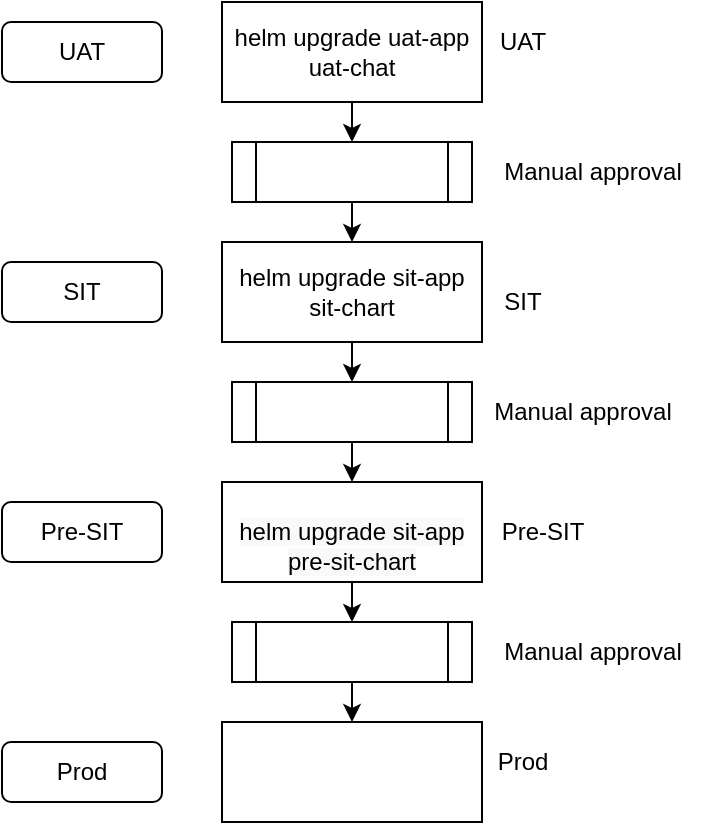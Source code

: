 <mxfile version="20.3.0" type="github" pages="2">
  <diagram id="bGzL_UfqVyrKgwd3WNiW" name="Page-1">
    <mxGraphModel dx="1102" dy="614" grid="1" gridSize="10" guides="1" tooltips="1" connect="1" arrows="1" fold="1" page="1" pageScale="1" pageWidth="850" pageHeight="1100" math="0" shadow="0">
      <root>
        <mxCell id="0" />
        <mxCell id="1" parent="0" />
        <mxCell id="AnLHVIM6TccVSdfBPKhx-9" style="edgeStyle=orthogonalEdgeStyle;rounded=0;orthogonalLoop=1;jettySize=auto;html=1;exitX=0.5;exitY=1;exitDx=0;exitDy=0;entryX=0.5;entryY=0;entryDx=0;entryDy=0;" edge="1" parent="1" source="AnLHVIM6TccVSdfBPKhx-2" target="AnLHVIM6TccVSdfBPKhx-6">
          <mxGeometry relative="1" as="geometry" />
        </mxCell>
        <mxCell id="AnLHVIM6TccVSdfBPKhx-2" value="helm upgrade uat-app uat-chat" style="rounded=0;whiteSpace=wrap;html=1;" vertex="1" parent="1">
          <mxGeometry x="320" y="130" width="130" height="50" as="geometry" />
        </mxCell>
        <mxCell id="AnLHVIM6TccVSdfBPKhx-11" style="edgeStyle=orthogonalEdgeStyle;rounded=0;orthogonalLoop=1;jettySize=auto;html=1;exitX=0.5;exitY=1;exitDx=0;exitDy=0;entryX=0.5;entryY=0;entryDx=0;entryDy=0;" edge="1" parent="1" source="AnLHVIM6TccVSdfBPKhx-3" target="AnLHVIM6TccVSdfBPKhx-7">
          <mxGeometry relative="1" as="geometry" />
        </mxCell>
        <mxCell id="AnLHVIM6TccVSdfBPKhx-3" value="helm upgrade sit-app sit-chart" style="rounded=0;whiteSpace=wrap;html=1;" vertex="1" parent="1">
          <mxGeometry x="320" y="250" width="130" height="50" as="geometry" />
        </mxCell>
        <mxCell id="AnLHVIM6TccVSdfBPKhx-13" style="edgeStyle=orthogonalEdgeStyle;rounded=0;orthogonalLoop=1;jettySize=auto;html=1;exitX=0.5;exitY=1;exitDx=0;exitDy=0;entryX=0.5;entryY=0;entryDx=0;entryDy=0;" edge="1" parent="1" source="AnLHVIM6TccVSdfBPKhx-4" target="AnLHVIM6TccVSdfBPKhx-8">
          <mxGeometry relative="1" as="geometry" />
        </mxCell>
        <mxCell id="AnLHVIM6TccVSdfBPKhx-4" value="&lt;br&gt;&lt;span style=&quot;color: rgb(0, 0, 0); font-family: Helvetica; font-size: 12px; font-style: normal; font-variant-ligatures: normal; font-variant-caps: normal; font-weight: 400; letter-spacing: normal; orphans: 2; text-align: center; text-indent: 0px; text-transform: none; widows: 2; word-spacing: 0px; -webkit-text-stroke-width: 0px; background-color: rgb(248, 249, 250); text-decoration-thickness: initial; text-decoration-style: initial; text-decoration-color: initial; float: none; display: inline !important;&quot;&gt;helm upgrade sit-app pre-sit-chart&lt;/span&gt;" style="rounded=0;whiteSpace=wrap;html=1;" vertex="1" parent="1">
          <mxGeometry x="320" y="370" width="130" height="50" as="geometry" />
        </mxCell>
        <mxCell id="AnLHVIM6TccVSdfBPKhx-5" value="" style="rounded=0;whiteSpace=wrap;html=1;" vertex="1" parent="1">
          <mxGeometry x="320" y="490" width="130" height="50" as="geometry" />
        </mxCell>
        <mxCell id="AnLHVIM6TccVSdfBPKhx-10" style="edgeStyle=orthogonalEdgeStyle;rounded=0;orthogonalLoop=1;jettySize=auto;html=1;exitX=0.5;exitY=1;exitDx=0;exitDy=0;entryX=0.5;entryY=0;entryDx=0;entryDy=0;" edge="1" parent="1" source="AnLHVIM6TccVSdfBPKhx-6" target="AnLHVIM6TccVSdfBPKhx-3">
          <mxGeometry relative="1" as="geometry" />
        </mxCell>
        <mxCell id="AnLHVIM6TccVSdfBPKhx-6" value="" style="shape=process;whiteSpace=wrap;html=1;backgroundOutline=1;" vertex="1" parent="1">
          <mxGeometry x="325" y="200" width="120" height="30" as="geometry" />
        </mxCell>
        <mxCell id="AnLHVIM6TccVSdfBPKhx-12" style="edgeStyle=orthogonalEdgeStyle;rounded=0;orthogonalLoop=1;jettySize=auto;html=1;exitX=0.5;exitY=1;exitDx=0;exitDy=0;entryX=0.5;entryY=0;entryDx=0;entryDy=0;" edge="1" parent="1" source="AnLHVIM6TccVSdfBPKhx-7" target="AnLHVIM6TccVSdfBPKhx-4">
          <mxGeometry relative="1" as="geometry" />
        </mxCell>
        <mxCell id="AnLHVIM6TccVSdfBPKhx-7" value="" style="shape=process;whiteSpace=wrap;html=1;backgroundOutline=1;" vertex="1" parent="1">
          <mxGeometry x="325" y="320" width="120" height="30" as="geometry" />
        </mxCell>
        <mxCell id="AnLHVIM6TccVSdfBPKhx-14" style="edgeStyle=orthogonalEdgeStyle;rounded=0;orthogonalLoop=1;jettySize=auto;html=1;exitX=0.5;exitY=1;exitDx=0;exitDy=0;entryX=0.5;entryY=0;entryDx=0;entryDy=0;" edge="1" parent="1" source="AnLHVIM6TccVSdfBPKhx-8" target="AnLHVIM6TccVSdfBPKhx-5">
          <mxGeometry relative="1" as="geometry" />
        </mxCell>
        <mxCell id="AnLHVIM6TccVSdfBPKhx-8" value="" style="shape=process;whiteSpace=wrap;html=1;backgroundOutline=1;" vertex="1" parent="1">
          <mxGeometry x="325" y="440" width="120" height="30" as="geometry" />
        </mxCell>
        <mxCell id="AnLHVIM6TccVSdfBPKhx-15" value="UAT" style="text;html=1;align=center;verticalAlign=middle;resizable=0;points=[];autosize=1;strokeColor=none;fillColor=none;" vertex="1" parent="1">
          <mxGeometry x="445" y="135" width="50" height="30" as="geometry" />
        </mxCell>
        <mxCell id="AnLHVIM6TccVSdfBPKhx-16" value="SIT" style="text;html=1;align=center;verticalAlign=middle;resizable=0;points=[];autosize=1;strokeColor=none;fillColor=none;" vertex="1" parent="1">
          <mxGeometry x="450" y="265" width="40" height="30" as="geometry" />
        </mxCell>
        <mxCell id="AnLHVIM6TccVSdfBPKhx-17" value="Pre-SIT" style="text;html=1;align=center;verticalAlign=middle;resizable=0;points=[];autosize=1;strokeColor=none;fillColor=none;" vertex="1" parent="1">
          <mxGeometry x="450" y="380" width="60" height="30" as="geometry" />
        </mxCell>
        <mxCell id="AnLHVIM6TccVSdfBPKhx-18" value="Prod" style="text;html=1;align=center;verticalAlign=middle;resizable=0;points=[];autosize=1;strokeColor=none;fillColor=none;" vertex="1" parent="1">
          <mxGeometry x="445" y="495" width="50" height="30" as="geometry" />
        </mxCell>
        <mxCell id="AnLHVIM6TccVSdfBPKhx-19" value="Manual approval" style="text;html=1;align=center;verticalAlign=middle;resizable=0;points=[];autosize=1;strokeColor=none;fillColor=none;" vertex="1" parent="1">
          <mxGeometry x="450" y="200" width="110" height="30" as="geometry" />
        </mxCell>
        <mxCell id="AnLHVIM6TccVSdfBPKhx-20" value="Manual approval" style="text;html=1;align=center;verticalAlign=middle;resizable=0;points=[];autosize=1;strokeColor=none;fillColor=none;" vertex="1" parent="1">
          <mxGeometry x="450" y="440" width="110" height="30" as="geometry" />
        </mxCell>
        <mxCell id="AnLHVIM6TccVSdfBPKhx-21" value="Manual approval" style="text;html=1;align=center;verticalAlign=middle;resizable=0;points=[];autosize=1;strokeColor=none;fillColor=none;" vertex="1" parent="1">
          <mxGeometry x="445" y="320" width="110" height="30" as="geometry" />
        </mxCell>
        <mxCell id="AnLHVIM6TccVSdfBPKhx-22" value="UAT" style="rounded=1;whiteSpace=wrap;html=1;" vertex="1" parent="1">
          <mxGeometry x="210" y="140" width="80" height="30" as="geometry" />
        </mxCell>
        <mxCell id="AnLHVIM6TccVSdfBPKhx-24" value="SIT" style="rounded=1;whiteSpace=wrap;html=1;" vertex="1" parent="1">
          <mxGeometry x="210" y="260" width="80" height="30" as="geometry" />
        </mxCell>
        <mxCell id="AnLHVIM6TccVSdfBPKhx-25" value="Pre-SIT" style="rounded=1;whiteSpace=wrap;html=1;" vertex="1" parent="1">
          <mxGeometry x="210" y="380" width="80" height="30" as="geometry" />
        </mxCell>
        <mxCell id="AnLHVIM6TccVSdfBPKhx-26" value="Prod" style="rounded=1;whiteSpace=wrap;html=1;" vertex="1" parent="1">
          <mxGeometry x="210" y="500" width="80" height="30" as="geometry" />
        </mxCell>
      </root>
    </mxGraphModel>
  </diagram>
  <diagram id="TbYbXLv2FJmuL1Inwgzp" name="Page-2">
    <mxGraphModel dx="1102" dy="614" grid="1" gridSize="10" guides="1" tooltips="1" connect="1" arrows="1" fold="1" page="1" pageScale="1" pageWidth="850" pageHeight="1100" math="0" shadow="0">
      <root>
        <mxCell id="0" />
        <mxCell id="1" parent="0" />
        <mxCell id="lt9cOhHUEXE9aeAlvkrg-1" value="helm upgrade uat-app uat-chat&lt;br&gt;helm upgrade sit-app sit-chat&lt;br&gt;helm upgrade pre-sit-app pre-sit-chat&lt;br&gt;helm upgrade prod-app prod-chat" style="rounded=0;whiteSpace=wrap;html=1;" vertex="1" parent="1">
          <mxGeometry x="320" y="130" width="300" height="170" as="geometry" />
        </mxCell>
        <mxCell id="lt9cOhHUEXE9aeAlvkrg-2" value="UAT" style="text;html=1;align=center;verticalAlign=middle;resizable=0;points=[];autosize=1;strokeColor=none;fillColor=none;" vertex="1" parent="1">
          <mxGeometry x="620" y="140" width="50" height="30" as="geometry" />
        </mxCell>
        <mxCell id="lt9cOhHUEXE9aeAlvkrg-3" value="UAT" style="rounded=1;whiteSpace=wrap;html=1;" vertex="1" parent="1">
          <mxGeometry x="220" y="140" width="80" height="30" as="geometry" />
        </mxCell>
        <mxCell id="lt9cOhHUEXE9aeAlvkrg-4" value="SIT" style="rounded=1;whiteSpace=wrap;html=1;" vertex="1" parent="1">
          <mxGeometry x="220" y="180" width="80" height="30" as="geometry" />
        </mxCell>
        <mxCell id="lt9cOhHUEXE9aeAlvkrg-5" value="Pre-sit" style="rounded=1;whiteSpace=wrap;html=1;" vertex="1" parent="1">
          <mxGeometry x="220" y="220" width="80" height="30" as="geometry" />
        </mxCell>
        <mxCell id="lt9cOhHUEXE9aeAlvkrg-6" value="Prod" style="rounded=1;whiteSpace=wrap;html=1;" vertex="1" parent="1">
          <mxGeometry x="220" y="260" width="80" height="30" as="geometry" />
        </mxCell>
        <mxCell id="lt9cOhHUEXE9aeAlvkrg-7" value="UAT&lt;br&gt;SIT&lt;br&gt;PROD" style="rounded=1;whiteSpace=wrap;html=1;" vertex="1" parent="1">
          <mxGeometry x="390" y="40" width="120" height="60" as="geometry" />
        </mxCell>
      </root>
    </mxGraphModel>
  </diagram>
</mxfile>
